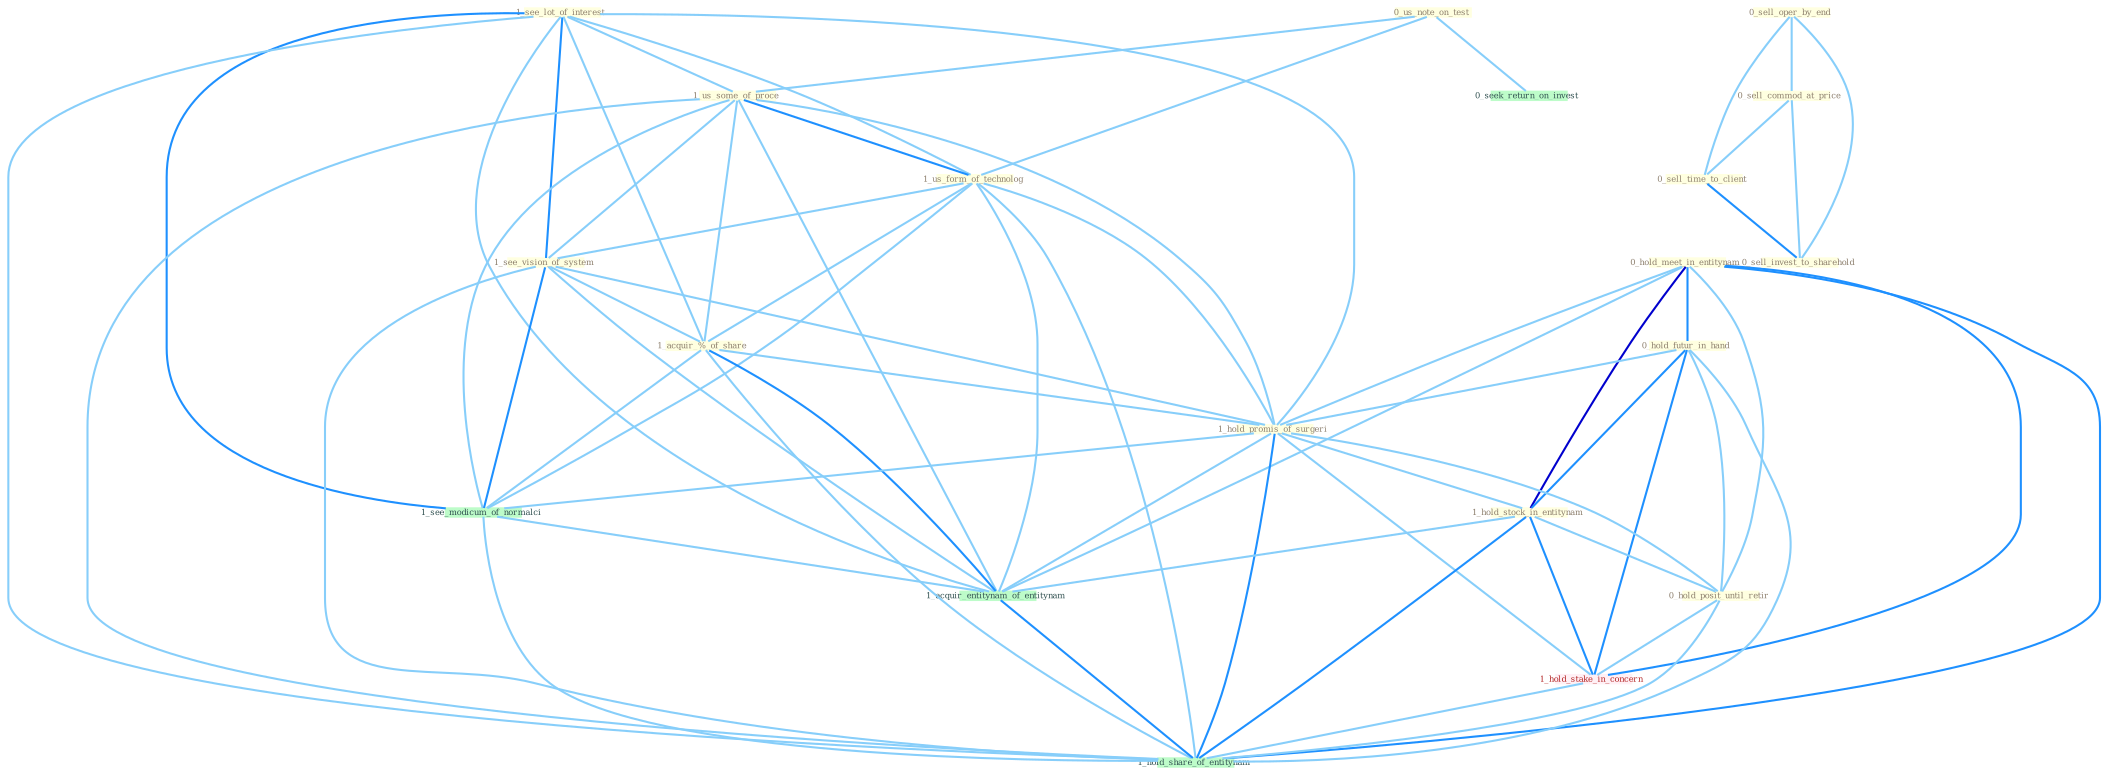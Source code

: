 Graph G{ 
    node
    [shape=polygon,style=filled,width=.5,height=.06,color="#BDFCC9",fixedsize=true,fontsize=4,
    fontcolor="#2f4f4f"];
    {node
    [color="#ffffe0", fontcolor="#8b7d6b"] "1_see_lot_of_interest " "0_hold_meet_in_entitynam " "0_sell_oper_by_end " "0_sell_commod_at_price " "0_us_note_on_test " "1_us_some_of_proce " "1_us_form_of_technolog " "1_see_vision_of_system " "0_sell_time_to_client " "0_hold_futur_in_hand " "0_sell_invest_to_sharehold " "1_acquir_%_of_share " "1_hold_promis_of_surgeri " "1_hold_stock_in_entitynam " "0_hold_posit_until_retir "}
{node [color="#fff0f5", fontcolor="#b22222"] "1_hold_stake_in_concern "}
edge [color="#B0E2FF"];

	"1_see_lot_of_interest " -- "1_us_some_of_proce " [w="1", color="#87cefa" ];
	"1_see_lot_of_interest " -- "1_us_form_of_technolog " [w="1", color="#87cefa" ];
	"1_see_lot_of_interest " -- "1_see_vision_of_system " [w="2", color="#1e90ff" , len=0.8];
	"1_see_lot_of_interest " -- "1_acquir_%_of_share " [w="1", color="#87cefa" ];
	"1_see_lot_of_interest " -- "1_hold_promis_of_surgeri " [w="1", color="#87cefa" ];
	"1_see_lot_of_interest " -- "1_see_modicum_of_normalci " [w="2", color="#1e90ff" , len=0.8];
	"1_see_lot_of_interest " -- "1_acquir_entitynam_of_entitynam " [w="1", color="#87cefa" ];
	"1_see_lot_of_interest " -- "1_hold_share_of_entitynam " [w="1", color="#87cefa" ];
	"0_hold_meet_in_entitynam " -- "0_hold_futur_in_hand " [w="2", color="#1e90ff" , len=0.8];
	"0_hold_meet_in_entitynam " -- "1_hold_promis_of_surgeri " [w="1", color="#87cefa" ];
	"0_hold_meet_in_entitynam " -- "1_hold_stock_in_entitynam " [w="3", color="#0000cd" , len=0.6];
	"0_hold_meet_in_entitynam " -- "0_hold_posit_until_retir " [w="1", color="#87cefa" ];
	"0_hold_meet_in_entitynam " -- "1_hold_stake_in_concern " [w="2", color="#1e90ff" , len=0.8];
	"0_hold_meet_in_entitynam " -- "1_acquir_entitynam_of_entitynam " [w="1", color="#87cefa" ];
	"0_hold_meet_in_entitynam " -- "1_hold_share_of_entitynam " [w="2", color="#1e90ff" , len=0.8];
	"0_sell_oper_by_end " -- "0_sell_commod_at_price " [w="1", color="#87cefa" ];
	"0_sell_oper_by_end " -- "0_sell_time_to_client " [w="1", color="#87cefa" ];
	"0_sell_oper_by_end " -- "0_sell_invest_to_sharehold " [w="1", color="#87cefa" ];
	"0_sell_commod_at_price " -- "0_sell_time_to_client " [w="1", color="#87cefa" ];
	"0_sell_commod_at_price " -- "0_sell_invest_to_sharehold " [w="1", color="#87cefa" ];
	"0_us_note_on_test " -- "1_us_some_of_proce " [w="1", color="#87cefa" ];
	"0_us_note_on_test " -- "1_us_form_of_technolog " [w="1", color="#87cefa" ];
	"0_us_note_on_test " -- "0_seek_return_on_invest " [w="1", color="#87cefa" ];
	"1_us_some_of_proce " -- "1_us_form_of_technolog " [w="2", color="#1e90ff" , len=0.8];
	"1_us_some_of_proce " -- "1_see_vision_of_system " [w="1", color="#87cefa" ];
	"1_us_some_of_proce " -- "1_acquir_%_of_share " [w="1", color="#87cefa" ];
	"1_us_some_of_proce " -- "1_hold_promis_of_surgeri " [w="1", color="#87cefa" ];
	"1_us_some_of_proce " -- "1_see_modicum_of_normalci " [w="1", color="#87cefa" ];
	"1_us_some_of_proce " -- "1_acquir_entitynam_of_entitynam " [w="1", color="#87cefa" ];
	"1_us_some_of_proce " -- "1_hold_share_of_entitynam " [w="1", color="#87cefa" ];
	"1_us_form_of_technolog " -- "1_see_vision_of_system " [w="1", color="#87cefa" ];
	"1_us_form_of_technolog " -- "1_acquir_%_of_share " [w="1", color="#87cefa" ];
	"1_us_form_of_technolog " -- "1_hold_promis_of_surgeri " [w="1", color="#87cefa" ];
	"1_us_form_of_technolog " -- "1_see_modicum_of_normalci " [w="1", color="#87cefa" ];
	"1_us_form_of_technolog " -- "1_acquir_entitynam_of_entitynam " [w="1", color="#87cefa" ];
	"1_us_form_of_technolog " -- "1_hold_share_of_entitynam " [w="1", color="#87cefa" ];
	"1_see_vision_of_system " -- "1_acquir_%_of_share " [w="1", color="#87cefa" ];
	"1_see_vision_of_system " -- "1_hold_promis_of_surgeri " [w="1", color="#87cefa" ];
	"1_see_vision_of_system " -- "1_see_modicum_of_normalci " [w="2", color="#1e90ff" , len=0.8];
	"1_see_vision_of_system " -- "1_acquir_entitynam_of_entitynam " [w="1", color="#87cefa" ];
	"1_see_vision_of_system " -- "1_hold_share_of_entitynam " [w="1", color="#87cefa" ];
	"0_sell_time_to_client " -- "0_sell_invest_to_sharehold " [w="2", color="#1e90ff" , len=0.8];
	"0_hold_futur_in_hand " -- "1_hold_promis_of_surgeri " [w="1", color="#87cefa" ];
	"0_hold_futur_in_hand " -- "1_hold_stock_in_entitynam " [w="2", color="#1e90ff" , len=0.8];
	"0_hold_futur_in_hand " -- "0_hold_posit_until_retir " [w="1", color="#87cefa" ];
	"0_hold_futur_in_hand " -- "1_hold_stake_in_concern " [w="2", color="#1e90ff" , len=0.8];
	"0_hold_futur_in_hand " -- "1_hold_share_of_entitynam " [w="1", color="#87cefa" ];
	"1_acquir_%_of_share " -- "1_hold_promis_of_surgeri " [w="1", color="#87cefa" ];
	"1_acquir_%_of_share " -- "1_see_modicum_of_normalci " [w="1", color="#87cefa" ];
	"1_acquir_%_of_share " -- "1_acquir_entitynam_of_entitynam " [w="2", color="#1e90ff" , len=0.8];
	"1_acquir_%_of_share " -- "1_hold_share_of_entitynam " [w="1", color="#87cefa" ];
	"1_hold_promis_of_surgeri " -- "1_hold_stock_in_entitynam " [w="1", color="#87cefa" ];
	"1_hold_promis_of_surgeri " -- "0_hold_posit_until_retir " [w="1", color="#87cefa" ];
	"1_hold_promis_of_surgeri " -- "1_hold_stake_in_concern " [w="1", color="#87cefa" ];
	"1_hold_promis_of_surgeri " -- "1_see_modicum_of_normalci " [w="1", color="#87cefa" ];
	"1_hold_promis_of_surgeri " -- "1_acquir_entitynam_of_entitynam " [w="1", color="#87cefa" ];
	"1_hold_promis_of_surgeri " -- "1_hold_share_of_entitynam " [w="2", color="#1e90ff" , len=0.8];
	"1_hold_stock_in_entitynam " -- "0_hold_posit_until_retir " [w="1", color="#87cefa" ];
	"1_hold_stock_in_entitynam " -- "1_hold_stake_in_concern " [w="2", color="#1e90ff" , len=0.8];
	"1_hold_stock_in_entitynam " -- "1_acquir_entitynam_of_entitynam " [w="1", color="#87cefa" ];
	"1_hold_stock_in_entitynam " -- "1_hold_share_of_entitynam " [w="2", color="#1e90ff" , len=0.8];
	"0_hold_posit_until_retir " -- "1_hold_stake_in_concern " [w="1", color="#87cefa" ];
	"0_hold_posit_until_retir " -- "1_hold_share_of_entitynam " [w="1", color="#87cefa" ];
	"1_hold_stake_in_concern " -- "1_hold_share_of_entitynam " [w="1", color="#87cefa" ];
	"1_see_modicum_of_normalci " -- "1_acquir_entitynam_of_entitynam " [w="1", color="#87cefa" ];
	"1_see_modicum_of_normalci " -- "1_hold_share_of_entitynam " [w="1", color="#87cefa" ];
	"1_acquir_entitynam_of_entitynam " -- "1_hold_share_of_entitynam " [w="2", color="#1e90ff" , len=0.8];
}
